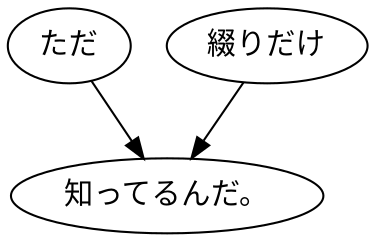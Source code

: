 digraph graph4634 {
	node0 [label="ただ"];
	node1 [label="綴りだけ"];
	node2 [label="知ってるんだ。"];
	node0 -> node2;
	node1 -> node2;
}
